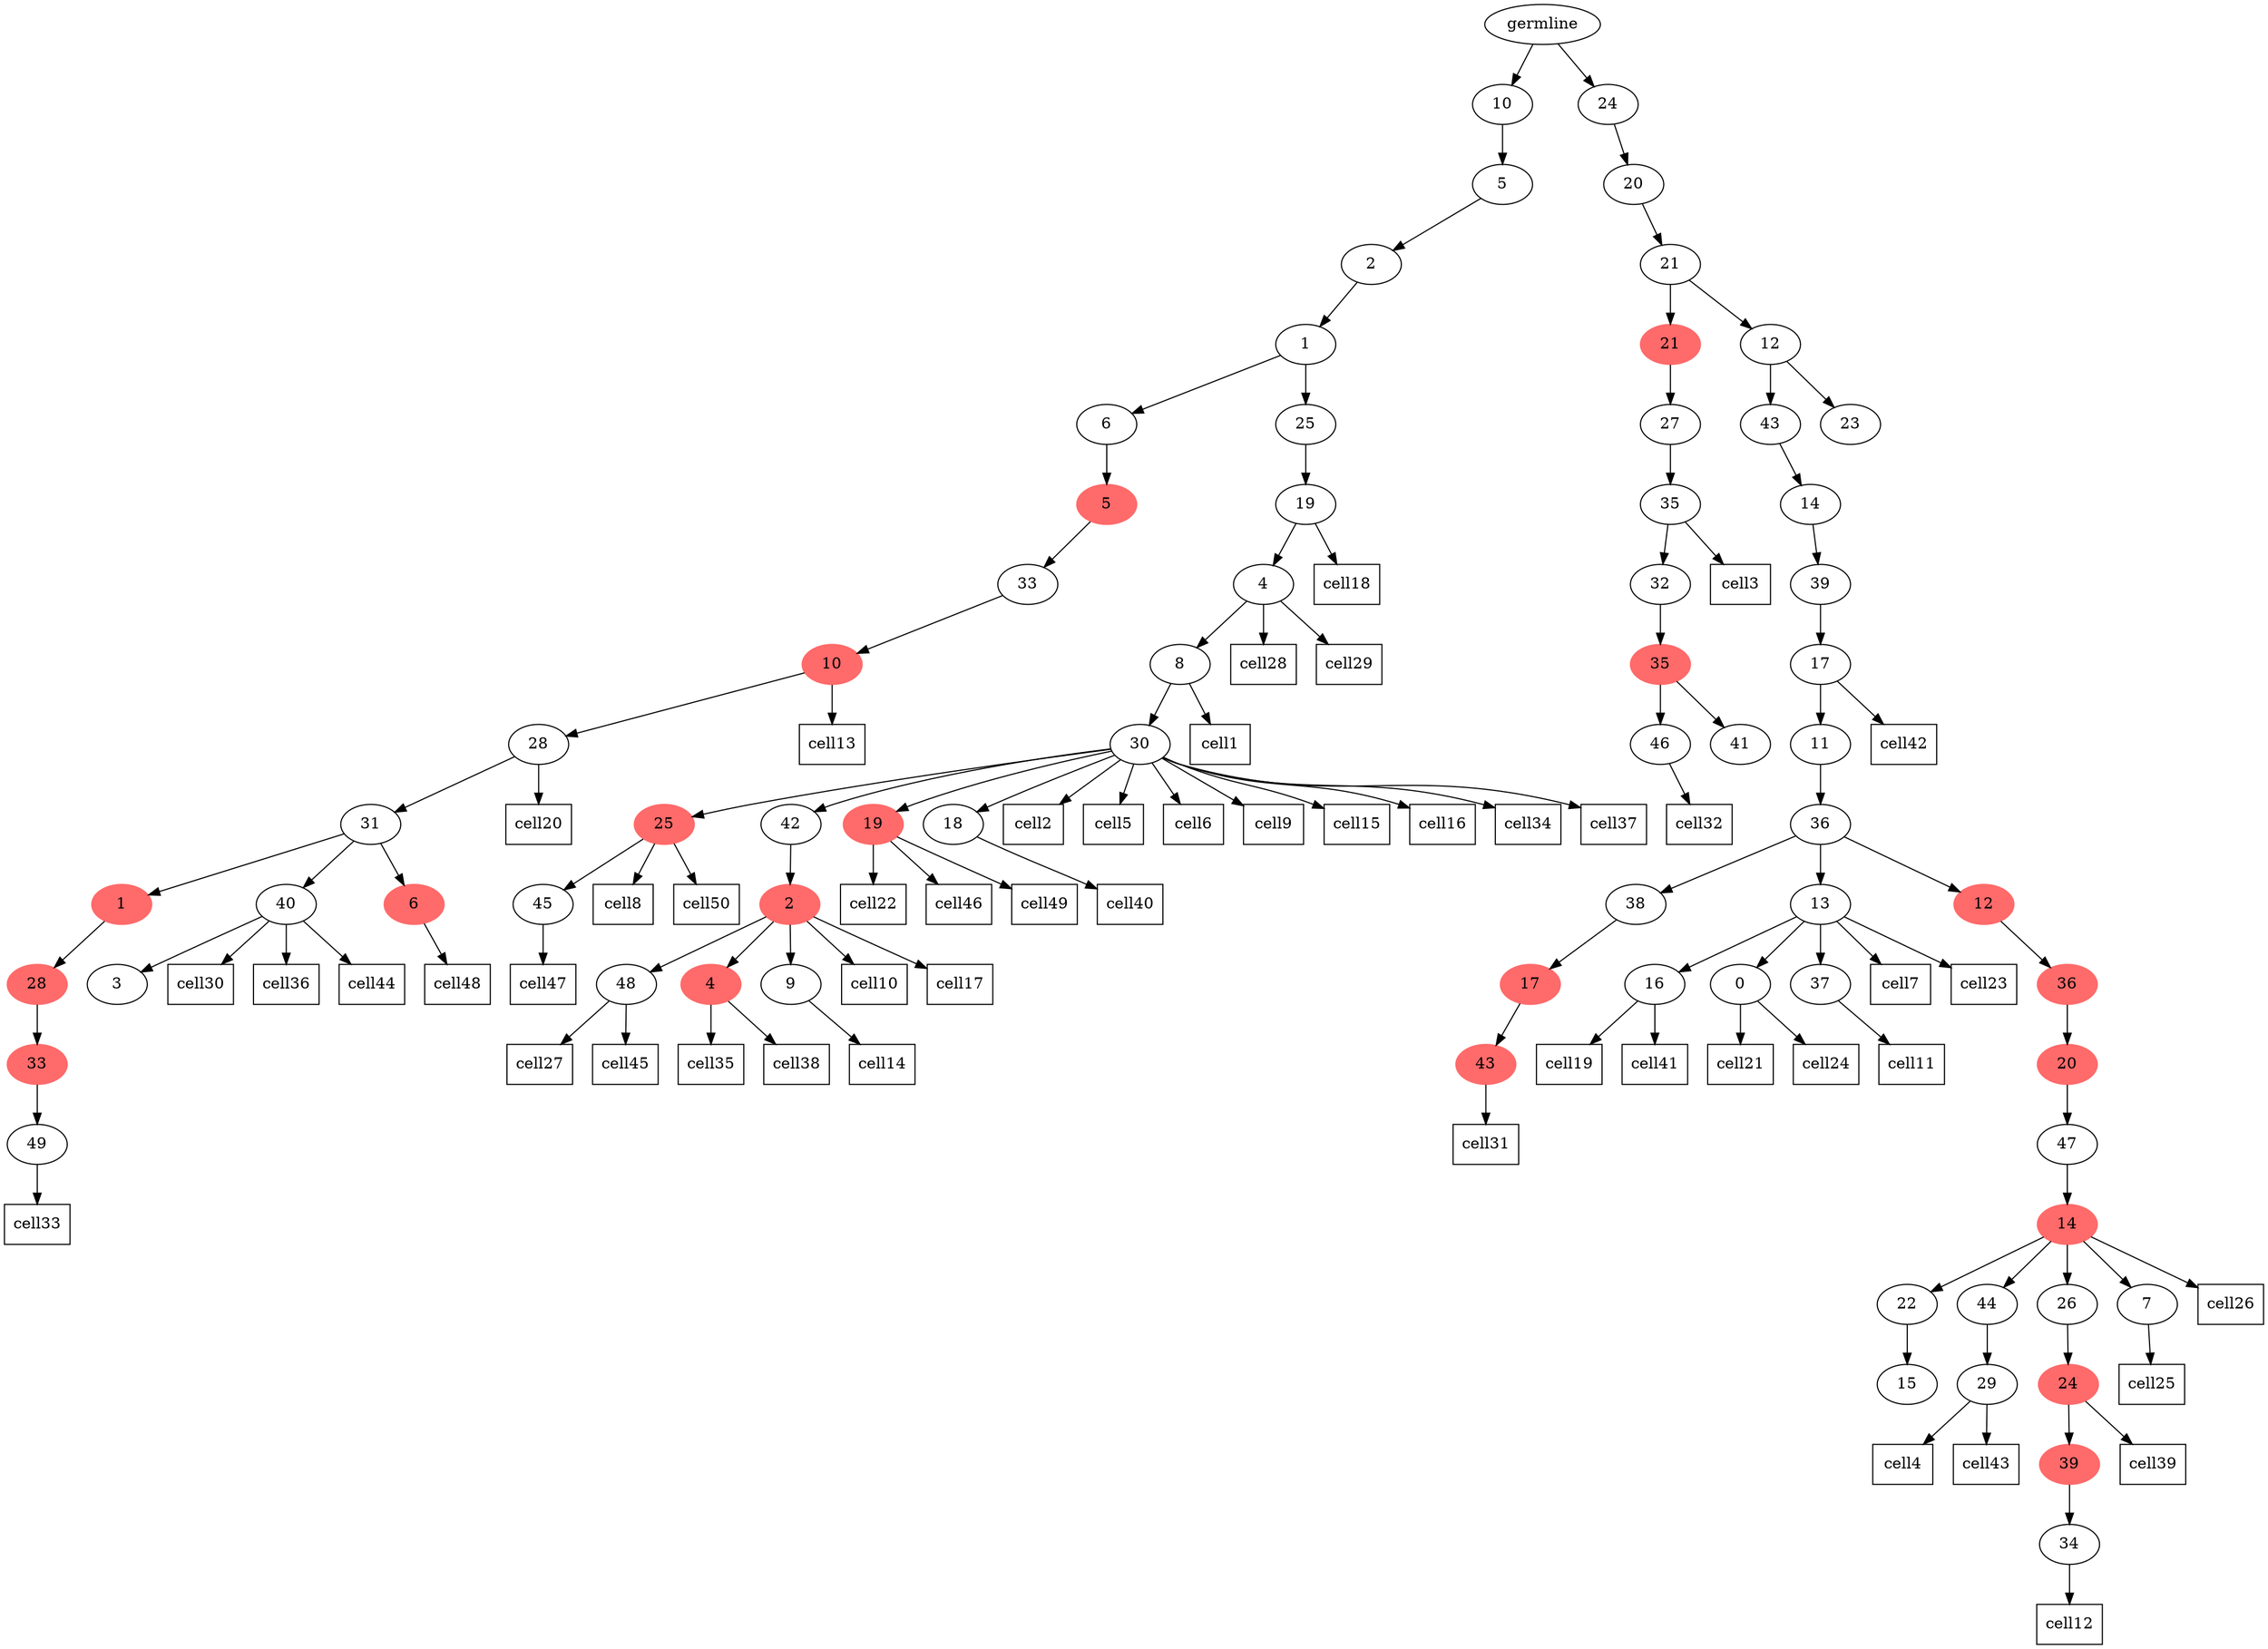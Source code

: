 digraph g {
	"68" -> "69";
	"69" [label="49"];
	"67" -> "68";
	"68" [color=indianred1, style=filled, label="33"];
	"66" -> "67";
	"67" [color=indianred1, style=filled, label="28"];
	"64" -> "65";
	"65" [label="3"];
	"63" -> "64";
	"64" [label="40"];
	"63" -> "66";
	"66" [color=indianred1, style=filled, label="1"];
	"63" -> "70";
	"70" [color=indianred1, style=filled, label="6"];
	"62" -> "63";
	"63" [label="31"];
	"61" -> "62";
	"62" [label="28"];
	"60" -> "61";
	"61" [color=indianred1, style=filled, label="10"];
	"59" -> "60";
	"60" [label="33"];
	"58" -> "59";
	"59" [color=indianred1, style=filled, label="5"];
	"54" -> "55";
	"55" [label="45"];
	"50" -> "51";
	"51" [label="48"];
	"50" -> "52";
	"52" [color=indianred1, style=filled, label="4"];
	"50" -> "53";
	"53" [label="9"];
	"49" -> "50";
	"50" [color=indianred1, style=filled, label="2"];
	"48" -> "49";
	"49" [label="42"];
	"48" -> "54";
	"54" [color=indianred1, style=filled, label="25"];
	"48" -> "56";
	"56" [color=indianred1, style=filled, label="19"];
	"48" -> "57";
	"57" [label="18"];
	"47" -> "48";
	"48" [label="30"];
	"46" -> "47";
	"47" [label="8"];
	"45" -> "46";
	"46" [label="4"];
	"44" -> "45";
	"45" [label="19"];
	"43" -> "44";
	"44" [label="25"];
	"43" -> "58";
	"58" [label="6"];
	"42" -> "43";
	"43" [label="1"];
	"41" -> "42";
	"42" [label="2"];
	"40" -> "41";
	"41" [label="5"];
	"37" -> "38";
	"38" [label="46"];
	"37" -> "39";
	"39" [label="41"];
	"36" -> "37";
	"37" [color=indianred1, style=filled, label="35"];
	"35" -> "36";
	"36" [label="32"];
	"34" -> "35";
	"35" [label="35"];
	"33" -> "34";
	"34" [label="27"];
	"30" -> "31";
	"31" [color=indianred1, style=filled, label="43"];
	"29" -> "30";
	"30" [color=indianred1, style=filled, label="17"];
	"25" -> "26";
	"26" [label="16"];
	"25" -> "27";
	"27" [label="0"];
	"25" -> "28";
	"28" [label="37"];
	"23" -> "24";
	"24" [label="15"];
	"20" -> "21";
	"21" [label="29"];
	"18" -> "19";
	"19" [label="34"];
	"17" -> "18";
	"18" [color=indianred1, style=filled, label="39"];
	"16" -> "17";
	"17" [color=indianred1, style=filled, label="24"];
	"15" -> "16";
	"16" [label="26"];
	"15" -> "20";
	"20" [label="44"];
	"15" -> "22";
	"22" [label="7"];
	"15" -> "23";
	"23" [label="22"];
	"14" -> "15";
	"15" [color=indianred1, style=filled, label="14"];
	"13" -> "14";
	"14" [label="47"];
	"12" -> "13";
	"13" [color=indianred1, style=filled, label="20"];
	"11" -> "12";
	"12" [color=indianred1, style=filled, label="36"];
	"10" -> "11";
	"11" [color=indianred1, style=filled, label="12"];
	"10" -> "25";
	"25" [label="13"];
	"10" -> "29";
	"29" [label="38"];
	"9" -> "10";
	"10" [label="36"];
	"8" -> "9";
	"9" [label="11"];
	"7" -> "8";
	"8" [label="17"];
	"6" -> "7";
	"7" [label="39"];
	"5" -> "6";
	"6" [label="14"];
	"4" -> "5";
	"5" [label="43"];
	"4" -> "32";
	"32" [label="23"];
	"3" -> "4";
	"4" [label="12"];
	"3" -> "33";
	"33" [color=indianred1, style=filled, label="21"];
	"2" -> "3";
	"3" [label="21"];
	"1" -> "2";
	"2" [label="20"];
	"0" -> "1";
	"1" [label="24"];
	"0" -> "40";
	"40" [label="10"];
	"0" [label="germline"];
	"47" -> cell1;
	cell1 [shape=box]
	"48" -> cell2;
	cell2 [shape=box]
	"35" -> cell3;
	cell3 [shape=box]
	"21" -> cell4;
	cell4 [shape=box]
	"48" -> cell5;
	cell5 [shape=box]
	"48" -> cell6;
	cell6 [shape=box]
	"25" -> cell7;
	cell7 [shape=box]
	"54" -> cell8;
	cell8 [shape=box]
	"48" -> cell9;
	cell9 [shape=box]
	"50" -> cell10;
	cell10 [shape=box]
	"28" -> cell11;
	cell11 [shape=box]
	"19" -> cell12;
	cell12 [shape=box]
	"61" -> cell13;
	cell13 [shape=box]
	"53" -> cell14;
	cell14 [shape=box]
	"48" -> cell15;
	cell15 [shape=box]
	"48" -> cell16;
	cell16 [shape=box]
	"50" -> cell17;
	cell17 [shape=box]
	"45" -> cell18;
	cell18 [shape=box]
	"26" -> cell19;
	cell19 [shape=box]
	"62" -> cell20;
	cell20 [shape=box]
	"27" -> cell21;
	cell21 [shape=box]
	"56" -> cell22;
	cell22 [shape=box]
	"25" -> cell23;
	cell23 [shape=box]
	"27" -> cell24;
	cell24 [shape=box]
	"22" -> cell25;
	cell25 [shape=box]
	"15" -> cell26;
	cell26 [shape=box]
	"51" -> cell27;
	cell27 [shape=box]
	"46" -> cell28;
	cell28 [shape=box]
	"46" -> cell29;
	cell29 [shape=box]
	"64" -> cell30;
	cell30 [shape=box]
	"31" -> cell31;
	cell31 [shape=box]
	"38" -> cell32;
	cell32 [shape=box]
	"69" -> cell33;
	cell33 [shape=box]
	"48" -> cell34;
	cell34 [shape=box]
	"52" -> cell35;
	cell35 [shape=box]
	"64" -> cell36;
	cell36 [shape=box]
	"48" -> cell37;
	cell37 [shape=box]
	"52" -> cell38;
	cell38 [shape=box]
	"17" -> cell39;
	cell39 [shape=box]
	"57" -> cell40;
	cell40 [shape=box]
	"26" -> cell41;
	cell41 [shape=box]
	"8" -> cell42;
	cell42 [shape=box]
	"21" -> cell43;
	cell43 [shape=box]
	"64" -> cell44;
	cell44 [shape=box]
	"51" -> cell45;
	cell45 [shape=box]
	"56" -> cell46;
	cell46 [shape=box]
	"55" -> cell47;
	cell47 [shape=box]
	"70" -> cell48;
	cell48 [shape=box]
	"56" -> cell49;
	cell49 [shape=box]
	"54" -> cell50;
	cell50 [shape=box]
}
